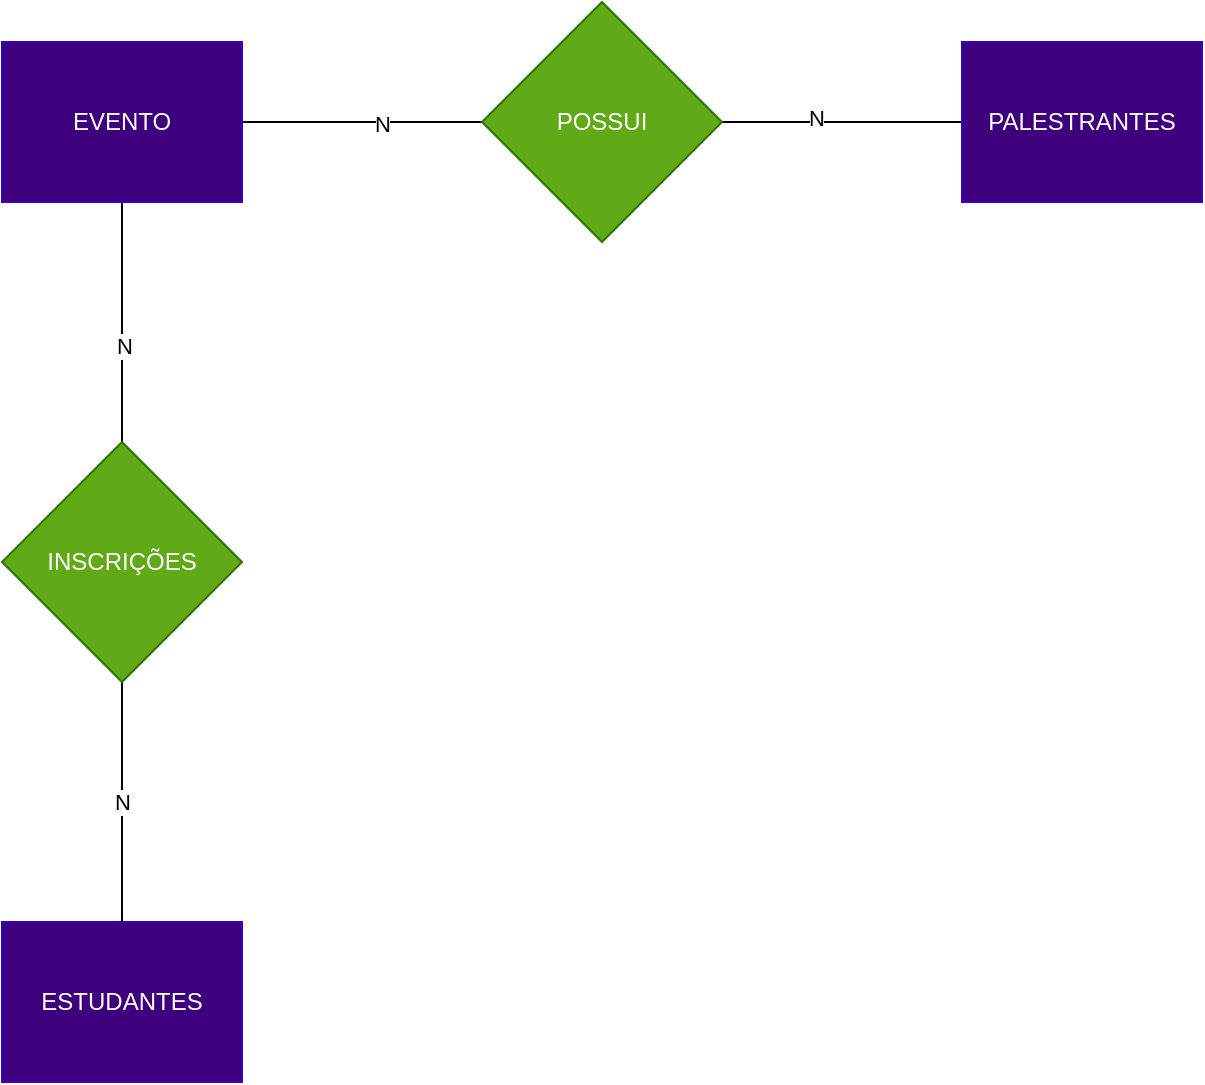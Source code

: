 <mxfile>
    <diagram id="Sj4kMeBaK8gcs5cR_81F" name="Page-1">
        <mxGraphModel dx="1246" dy="828" grid="1" gridSize="10" guides="1" tooltips="1" connect="1" arrows="1" fold="1" page="1" pageScale="1" pageWidth="850" pageHeight="1100" math="0" shadow="0">
            <root>
                <mxCell id="0"/>
                <mxCell id="1" parent="0"/>
                <mxCell id="32" style="edgeStyle=none;html=1;entryX=0;entryY=0.5;entryDx=0;entryDy=0;endArrow=none;endFill=0;" edge="1" parent="1" source="29" target="30">
                    <mxGeometry relative="1" as="geometry"/>
                </mxCell>
                <mxCell id="35" value="N" style="edgeLabel;html=1;align=center;verticalAlign=middle;resizable=0;points=[];" vertex="1" connectable="0" parent="32">
                    <mxGeometry x="0.163" y="-1" relative="1" as="geometry">
                        <mxPoint as="offset"/>
                    </mxGeometry>
                </mxCell>
                <mxCell id="39" style="edgeStyle=none;html=1;entryX=0.5;entryY=0;entryDx=0;entryDy=0;endArrow=none;endFill=0;" edge="1" parent="1" source="29" target="38">
                    <mxGeometry relative="1" as="geometry"/>
                </mxCell>
                <mxCell id="41" value="N" style="edgeLabel;html=1;align=center;verticalAlign=middle;resizable=0;points=[];" vertex="1" connectable="0" parent="39">
                    <mxGeometry x="0.2" y="1" relative="1" as="geometry">
                        <mxPoint as="offset"/>
                    </mxGeometry>
                </mxCell>
                <mxCell id="29" value="EVENTO" style="rounded=0;whiteSpace=wrap;html=1;fillColor=#3E007D;strokeColor=#3700CC;fontColor=#ffffff;" vertex="1" parent="1">
                    <mxGeometry x="80" y="120" width="120" height="80" as="geometry"/>
                </mxCell>
                <mxCell id="33" style="edgeStyle=none;html=1;entryX=0;entryY=0.5;entryDx=0;entryDy=0;endArrow=none;endFill=0;" edge="1" parent="1" source="30" target="31">
                    <mxGeometry relative="1" as="geometry"/>
                </mxCell>
                <mxCell id="36" value="N" style="edgeLabel;html=1;align=center;verticalAlign=middle;resizable=0;points=[];" vertex="1" connectable="0" parent="33">
                    <mxGeometry x="-0.223" y="2" relative="1" as="geometry">
                        <mxPoint as="offset"/>
                    </mxGeometry>
                </mxCell>
                <mxCell id="30" value="POSSUI" style="shape=rhombus;perimeter=rhombusPerimeter;whiteSpace=wrap;html=1;align=center;fillColor=#60a917;fontColor=#ffffff;strokeColor=#2D7600;" vertex="1" parent="1">
                    <mxGeometry x="320" y="100" width="120" height="120" as="geometry"/>
                </mxCell>
                <mxCell id="31" value="PALESTRANTES" style="rounded=0;whiteSpace=wrap;html=1;fillColor=#3E007D;strokeColor=#3700CC;fontColor=#ffffff;" vertex="1" parent="1">
                    <mxGeometry x="560" y="120" width="120" height="80" as="geometry"/>
                </mxCell>
                <mxCell id="37" value="ESTUDANTES" style="rounded=0;whiteSpace=wrap;html=1;fillColor=#3E007D;strokeColor=#3700CC;fontColor=#ffffff;" vertex="1" parent="1">
                    <mxGeometry x="80" y="560" width="120" height="80" as="geometry"/>
                </mxCell>
                <mxCell id="40" value="N" style="edgeStyle=none;html=1;entryX=0.5;entryY=0;entryDx=0;entryDy=0;endArrow=none;endFill=0;" edge="1" parent="1" source="38" target="37">
                    <mxGeometry relative="1" as="geometry">
                        <Array as="points">
                            <mxPoint x="140" y="490"/>
                        </Array>
                    </mxGeometry>
                </mxCell>
                <mxCell id="38" value="INSCRIÇÕES" style="shape=rhombus;perimeter=rhombusPerimeter;whiteSpace=wrap;html=1;align=center;fillColor=#60a917;fontColor=#ffffff;strokeColor=#2D7600;" vertex="1" parent="1">
                    <mxGeometry x="80" y="320" width="120" height="120" as="geometry"/>
                </mxCell>
            </root>
        </mxGraphModel>
    </diagram>
</mxfile>